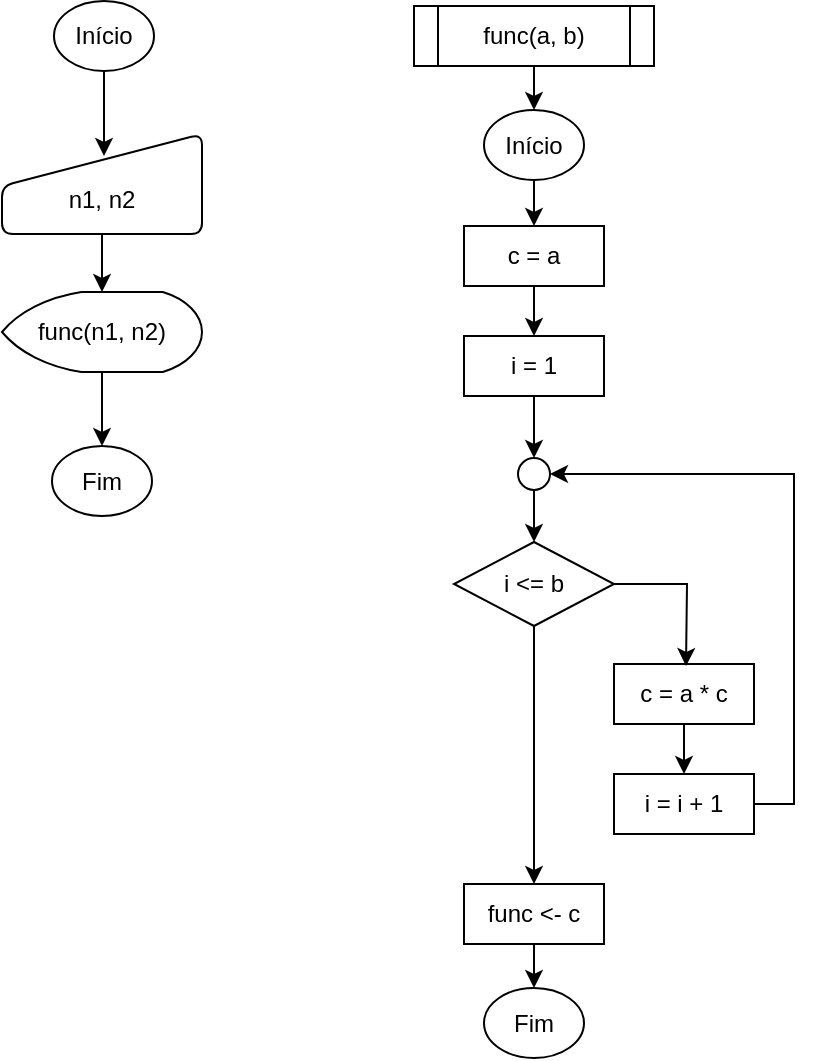 <mxfile version="21.5.0" type="github">
  <diagram id="C5RBs43oDa-KdzZeNtuy" name="Page-1">
    <mxGraphModel dx="889" dy="478" grid="0" gridSize="10" guides="1" tooltips="1" connect="1" arrows="1" fold="1" page="1" pageScale="1" pageWidth="827" pageHeight="1169" math="0" shadow="0">
      <root>
        <mxCell id="WIyWlLk6GJQsqaUBKTNV-0" />
        <mxCell id="WIyWlLk6GJQsqaUBKTNV-1" parent="WIyWlLk6GJQsqaUBKTNV-0" />
        <mxCell id="mDDc2m5VIu0hLMbzycvg-22" style="edgeStyle=orthogonalEdgeStyle;rounded=0;orthogonalLoop=1;jettySize=auto;html=1;entryX=0.5;entryY=0;entryDx=0;entryDy=0;entryPerimeter=0;" parent="WIyWlLk6GJQsqaUBKTNV-1" source="mDDc2m5VIu0hLMbzycvg-1" target="mDDc2m5VIu0hLMbzycvg-7" edge="1">
          <mxGeometry relative="1" as="geometry" />
        </mxCell>
        <mxCell id="mDDc2m5VIu0hLMbzycvg-1" value="&lt;br&gt;n1, n2" style="html=1;strokeWidth=1;shape=manualInput;whiteSpace=wrap;rounded=1;size=26;arcSize=11;verticalAlign=middle;" parent="WIyWlLk6GJQsqaUBKTNV-1" vertex="1">
          <mxGeometry x="314" y="164" width="100" height="50" as="geometry" />
        </mxCell>
        <mxCell id="48gsQEvmaYBzR3N490rv-26" style="edgeStyle=orthogonalEdgeStyle;rounded=0;orthogonalLoop=1;jettySize=auto;html=1;entryX=0.5;entryY=0;entryDx=0;entryDy=0;" edge="1" parent="WIyWlLk6GJQsqaUBKTNV-1" source="mDDc2m5VIu0hLMbzycvg-3" target="48gsQEvmaYBzR3N490rv-25">
          <mxGeometry relative="1" as="geometry" />
        </mxCell>
        <mxCell id="mDDc2m5VIu0hLMbzycvg-3" value="c = a * c" style="rounded=0;whiteSpace=wrap;html=1;strokeWidth=1;" parent="WIyWlLk6GJQsqaUBKTNV-1" vertex="1">
          <mxGeometry x="620" y="429" width="70" height="30" as="geometry" />
        </mxCell>
        <mxCell id="mDDc2m5VIu0hLMbzycvg-23" style="edgeStyle=orthogonalEdgeStyle;rounded=0;orthogonalLoop=1;jettySize=auto;html=1;" parent="WIyWlLk6GJQsqaUBKTNV-1" source="mDDc2m5VIu0hLMbzycvg-7" target="mDDc2m5VIu0hLMbzycvg-20" edge="1">
          <mxGeometry relative="1" as="geometry" />
        </mxCell>
        <mxCell id="mDDc2m5VIu0hLMbzycvg-7" value="func(n1, n2)" style="strokeWidth=1;html=1;shape=mxgraph.flowchart.display;whiteSpace=wrap;" parent="WIyWlLk6GJQsqaUBKTNV-1" vertex="1">
          <mxGeometry x="314" y="243" width="100" height="40" as="geometry" />
        </mxCell>
        <mxCell id="mDDc2m5VIu0hLMbzycvg-30" style="edgeStyle=orthogonalEdgeStyle;rounded=0;orthogonalLoop=1;jettySize=auto;html=1;entryX=0.5;entryY=0;entryDx=0;entryDy=0;" parent="WIyWlLk6GJQsqaUBKTNV-1" source="mDDc2m5VIu0hLMbzycvg-9" target="mDDc2m5VIu0hLMbzycvg-10" edge="1">
          <mxGeometry relative="1" as="geometry" />
        </mxCell>
        <mxCell id="mDDc2m5VIu0hLMbzycvg-9" value="func(a, b)" style="shape=process;whiteSpace=wrap;html=1;backgroundOutline=1;strokeWidth=1;" parent="WIyWlLk6GJQsqaUBKTNV-1" vertex="1">
          <mxGeometry x="520" y="100" width="120" height="30" as="geometry" />
        </mxCell>
        <mxCell id="mDDc2m5VIu0hLMbzycvg-10" value="Início" style="ellipse;whiteSpace=wrap;html=1;strokeWidth=1;" parent="WIyWlLk6GJQsqaUBKTNV-1" vertex="1">
          <mxGeometry x="555" y="152" width="50" height="35" as="geometry" />
        </mxCell>
        <mxCell id="mDDc2m5VIu0hLMbzycvg-39" style="edgeStyle=orthogonalEdgeStyle;rounded=0;orthogonalLoop=1;jettySize=auto;html=1;" parent="WIyWlLk6GJQsqaUBKTNV-1" source="mDDc2m5VIu0hLMbzycvg-13" target="mDDc2m5VIu0hLMbzycvg-17" edge="1">
          <mxGeometry relative="1" as="geometry" />
        </mxCell>
        <mxCell id="mDDc2m5VIu0hLMbzycvg-13" value="func &amp;lt;- c" style="rounded=0;whiteSpace=wrap;html=1;strokeWidth=1;" parent="WIyWlLk6GJQsqaUBKTNV-1" vertex="1">
          <mxGeometry x="545" y="539" width="70" height="30" as="geometry" />
        </mxCell>
        <mxCell id="mDDc2m5VIu0hLMbzycvg-17" value="Fim" style="ellipse;whiteSpace=wrap;html=1;strokeWidth=1;" parent="WIyWlLk6GJQsqaUBKTNV-1" vertex="1">
          <mxGeometry x="555" y="591" width="50" height="35" as="geometry" />
        </mxCell>
        <mxCell id="mDDc2m5VIu0hLMbzycvg-21" style="edgeStyle=orthogonalEdgeStyle;rounded=0;orthogonalLoop=1;jettySize=auto;html=1;exitX=0.5;exitY=1;exitDx=0;exitDy=0;entryX=0.51;entryY=0.22;entryDx=0;entryDy=0;entryPerimeter=0;" parent="WIyWlLk6GJQsqaUBKTNV-1" source="mDDc2m5VIu0hLMbzycvg-19" target="mDDc2m5VIu0hLMbzycvg-1" edge="1">
          <mxGeometry relative="1" as="geometry" />
        </mxCell>
        <mxCell id="mDDc2m5VIu0hLMbzycvg-19" value="Início" style="ellipse;whiteSpace=wrap;html=1;strokeWidth=1;" parent="WIyWlLk6GJQsqaUBKTNV-1" vertex="1">
          <mxGeometry x="340" y="97.5" width="50" height="35" as="geometry" />
        </mxCell>
        <mxCell id="mDDc2m5VIu0hLMbzycvg-20" value="Fim" style="ellipse;whiteSpace=wrap;html=1;strokeWidth=1;" parent="WIyWlLk6GJQsqaUBKTNV-1" vertex="1">
          <mxGeometry x="339" y="320" width="50" height="35" as="geometry" />
        </mxCell>
        <mxCell id="mDDc2m5VIu0hLMbzycvg-44" value="" style="edgeStyle=orthogonalEdgeStyle;rounded=0;orthogonalLoop=1;jettySize=auto;html=1;" parent="WIyWlLk6GJQsqaUBKTNV-1" source="mDDc2m5VIu0hLMbzycvg-10" target="mDDc2m5VIu0hLMbzycvg-14" edge="1">
          <mxGeometry relative="1" as="geometry">
            <mxPoint x="580" y="240" as="targetPoint" />
            <mxPoint x="580" y="195" as="sourcePoint" />
          </mxGeometry>
        </mxCell>
        <mxCell id="48gsQEvmaYBzR3N490rv-24" value="" style="edgeStyle=orthogonalEdgeStyle;rounded=0;orthogonalLoop=1;jettySize=auto;html=1;entryX=0.5;entryY=0;entryDx=0;entryDy=0;" edge="1" parent="WIyWlLk6GJQsqaUBKTNV-1" source="mDDc2m5VIu0hLMbzycvg-14" target="48gsQEvmaYBzR3N490rv-0">
          <mxGeometry relative="1" as="geometry" />
        </mxCell>
        <mxCell id="mDDc2m5VIu0hLMbzycvg-14" value="c = a" style="rounded=0;whiteSpace=wrap;html=1;strokeWidth=1;" parent="WIyWlLk6GJQsqaUBKTNV-1" vertex="1">
          <mxGeometry x="545" y="210" width="70" height="30" as="geometry" />
        </mxCell>
        <mxCell id="48gsQEvmaYBzR3N490rv-9" value="" style="edgeStyle=orthogonalEdgeStyle;rounded=0;orthogonalLoop=1;jettySize=auto;html=1;" edge="1" parent="WIyWlLk6GJQsqaUBKTNV-1" source="48gsQEvmaYBzR3N490rv-0" target="48gsQEvmaYBzR3N490rv-1">
          <mxGeometry relative="1" as="geometry" />
        </mxCell>
        <mxCell id="48gsQEvmaYBzR3N490rv-0" value="i = 1" style="rounded=0;whiteSpace=wrap;html=1;strokeWidth=1;" vertex="1" parent="WIyWlLk6GJQsqaUBKTNV-1">
          <mxGeometry x="545" y="265" width="70" height="30" as="geometry" />
        </mxCell>
        <mxCell id="48gsQEvmaYBzR3N490rv-11" style="edgeStyle=orthogonalEdgeStyle;rounded=0;orthogonalLoop=1;jettySize=auto;html=1;entryX=0.5;entryY=0;entryDx=0;entryDy=0;" edge="1" parent="WIyWlLk6GJQsqaUBKTNV-1" source="48gsQEvmaYBzR3N490rv-1" target="48gsQEvmaYBzR3N490rv-10">
          <mxGeometry relative="1" as="geometry">
            <mxPoint x="580" y="396" as="targetPoint" />
          </mxGeometry>
        </mxCell>
        <mxCell id="48gsQEvmaYBzR3N490rv-1" value="" style="ellipse;whiteSpace=wrap;html=1;" vertex="1" parent="WIyWlLk6GJQsqaUBKTNV-1">
          <mxGeometry x="572" y="326" width="16" height="16" as="geometry" />
        </mxCell>
        <mxCell id="48gsQEvmaYBzR3N490rv-20" style="edgeStyle=orthogonalEdgeStyle;rounded=0;orthogonalLoop=1;jettySize=auto;html=1;" edge="1" parent="WIyWlLk6GJQsqaUBKTNV-1" source="48gsQEvmaYBzR3N490rv-10">
          <mxGeometry relative="1" as="geometry">
            <mxPoint x="656" y="430" as="targetPoint" />
          </mxGeometry>
        </mxCell>
        <mxCell id="48gsQEvmaYBzR3N490rv-31" style="edgeStyle=orthogonalEdgeStyle;rounded=0;orthogonalLoop=1;jettySize=auto;html=1;entryX=0.5;entryY=0;entryDx=0;entryDy=0;" edge="1" parent="WIyWlLk6GJQsqaUBKTNV-1" source="48gsQEvmaYBzR3N490rv-10" target="mDDc2m5VIu0hLMbzycvg-13">
          <mxGeometry relative="1" as="geometry" />
        </mxCell>
        <mxCell id="48gsQEvmaYBzR3N490rv-10" value="i &amp;lt;= b" style="rhombus;whiteSpace=wrap;html=1;" vertex="1" parent="WIyWlLk6GJQsqaUBKTNV-1">
          <mxGeometry x="540" y="368" width="80" height="42" as="geometry" />
        </mxCell>
        <mxCell id="48gsQEvmaYBzR3N490rv-33" style="edgeStyle=orthogonalEdgeStyle;rounded=0;orthogonalLoop=1;jettySize=auto;html=1;entryX=1;entryY=0.5;entryDx=0;entryDy=0;exitX=1;exitY=0.5;exitDx=0;exitDy=0;" edge="1" parent="WIyWlLk6GJQsqaUBKTNV-1" source="48gsQEvmaYBzR3N490rv-25" target="48gsQEvmaYBzR3N490rv-1">
          <mxGeometry relative="1" as="geometry">
            <mxPoint x="758.34" y="496.66" as="sourcePoint" />
            <mxPoint x="723.997" y="326.003" as="targetPoint" />
          </mxGeometry>
        </mxCell>
        <mxCell id="48gsQEvmaYBzR3N490rv-25" value="i = i + 1" style="rounded=0;whiteSpace=wrap;html=1;strokeWidth=1;" vertex="1" parent="WIyWlLk6GJQsqaUBKTNV-1">
          <mxGeometry x="620" y="484" width="70" height="30" as="geometry" />
        </mxCell>
      </root>
    </mxGraphModel>
  </diagram>
</mxfile>

